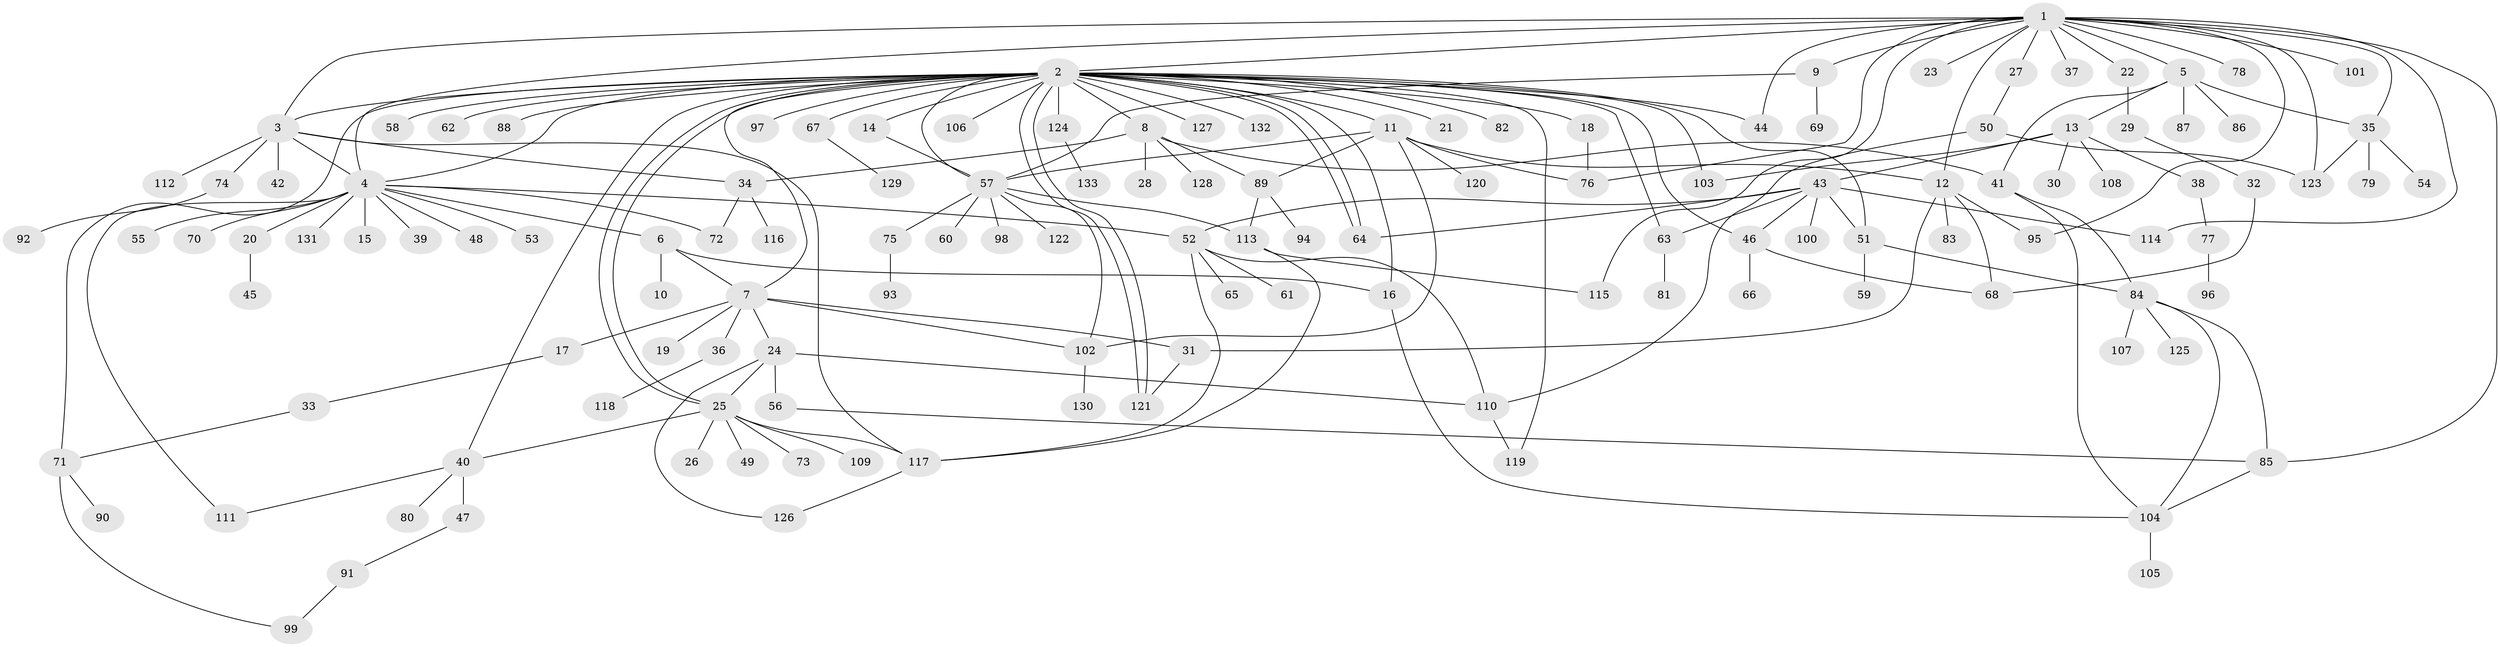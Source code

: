 // coarse degree distribution, {14: 0.025, 20: 0.025, 6: 0.075, 7: 0.1, 4: 0.15, 3: 0.15, 2: 0.225, 8: 0.05, 1: 0.2}
// Generated by graph-tools (version 1.1) at 2025/50/03/04/25 22:50:04]
// undirected, 133 vertices, 188 edges
graph export_dot {
  node [color=gray90,style=filled];
  1;
  2;
  3;
  4;
  5;
  6;
  7;
  8;
  9;
  10;
  11;
  12;
  13;
  14;
  15;
  16;
  17;
  18;
  19;
  20;
  21;
  22;
  23;
  24;
  25;
  26;
  27;
  28;
  29;
  30;
  31;
  32;
  33;
  34;
  35;
  36;
  37;
  38;
  39;
  40;
  41;
  42;
  43;
  44;
  45;
  46;
  47;
  48;
  49;
  50;
  51;
  52;
  53;
  54;
  55;
  56;
  57;
  58;
  59;
  60;
  61;
  62;
  63;
  64;
  65;
  66;
  67;
  68;
  69;
  70;
  71;
  72;
  73;
  74;
  75;
  76;
  77;
  78;
  79;
  80;
  81;
  82;
  83;
  84;
  85;
  86;
  87;
  88;
  89;
  90;
  91;
  92;
  93;
  94;
  95;
  96;
  97;
  98;
  99;
  100;
  101;
  102;
  103;
  104;
  105;
  106;
  107;
  108;
  109;
  110;
  111;
  112;
  113;
  114;
  115;
  116;
  117;
  118;
  119;
  120;
  121;
  122;
  123;
  124;
  125;
  126;
  127;
  128;
  129;
  130;
  131;
  132;
  133;
  1 -- 2;
  1 -- 3;
  1 -- 4;
  1 -- 5;
  1 -- 9;
  1 -- 12;
  1 -- 22;
  1 -- 23;
  1 -- 27;
  1 -- 35;
  1 -- 37;
  1 -- 44;
  1 -- 76;
  1 -- 78;
  1 -- 85;
  1 -- 95;
  1 -- 101;
  1 -- 114;
  1 -- 115;
  1 -- 123;
  2 -- 3;
  2 -- 4;
  2 -- 7;
  2 -- 8;
  2 -- 11;
  2 -- 14;
  2 -- 16;
  2 -- 18;
  2 -- 21;
  2 -- 25;
  2 -- 25;
  2 -- 40;
  2 -- 44;
  2 -- 46;
  2 -- 51;
  2 -- 57;
  2 -- 58;
  2 -- 62;
  2 -- 63;
  2 -- 64;
  2 -- 64;
  2 -- 67;
  2 -- 71;
  2 -- 82;
  2 -- 88;
  2 -- 97;
  2 -- 103;
  2 -- 106;
  2 -- 119;
  2 -- 121;
  2 -- 121;
  2 -- 124;
  2 -- 127;
  2 -- 132;
  3 -- 4;
  3 -- 34;
  3 -- 42;
  3 -- 74;
  3 -- 112;
  3 -- 117;
  4 -- 6;
  4 -- 15;
  4 -- 20;
  4 -- 39;
  4 -- 48;
  4 -- 52;
  4 -- 53;
  4 -- 55;
  4 -- 70;
  4 -- 72;
  4 -- 111;
  4 -- 131;
  5 -- 13;
  5 -- 35;
  5 -- 41;
  5 -- 86;
  5 -- 87;
  6 -- 7;
  6 -- 10;
  6 -- 16;
  7 -- 17;
  7 -- 19;
  7 -- 24;
  7 -- 31;
  7 -- 36;
  7 -- 102;
  8 -- 28;
  8 -- 34;
  8 -- 41;
  8 -- 89;
  8 -- 128;
  9 -- 57;
  9 -- 69;
  11 -- 12;
  11 -- 57;
  11 -- 76;
  11 -- 89;
  11 -- 102;
  11 -- 120;
  12 -- 31;
  12 -- 68;
  12 -- 83;
  12 -- 95;
  13 -- 30;
  13 -- 38;
  13 -- 43;
  13 -- 103;
  13 -- 108;
  14 -- 57;
  16 -- 104;
  17 -- 33;
  18 -- 76;
  20 -- 45;
  22 -- 29;
  24 -- 25;
  24 -- 56;
  24 -- 110;
  24 -- 126;
  25 -- 26;
  25 -- 40;
  25 -- 49;
  25 -- 73;
  25 -- 109;
  25 -- 117;
  27 -- 50;
  29 -- 32;
  31 -- 121;
  32 -- 68;
  33 -- 71;
  34 -- 72;
  34 -- 116;
  35 -- 54;
  35 -- 79;
  35 -- 123;
  36 -- 118;
  38 -- 77;
  40 -- 47;
  40 -- 80;
  40 -- 111;
  41 -- 84;
  41 -- 104;
  43 -- 46;
  43 -- 51;
  43 -- 52;
  43 -- 63;
  43 -- 64;
  43 -- 100;
  43 -- 114;
  46 -- 66;
  46 -- 68;
  47 -- 91;
  50 -- 110;
  50 -- 123;
  51 -- 59;
  51 -- 84;
  52 -- 61;
  52 -- 65;
  52 -- 110;
  52 -- 117;
  56 -- 85;
  57 -- 60;
  57 -- 75;
  57 -- 98;
  57 -- 102;
  57 -- 113;
  57 -- 122;
  63 -- 81;
  67 -- 129;
  71 -- 90;
  71 -- 99;
  74 -- 92;
  75 -- 93;
  77 -- 96;
  84 -- 85;
  84 -- 104;
  84 -- 107;
  84 -- 125;
  85 -- 104;
  89 -- 94;
  89 -- 113;
  91 -- 99;
  102 -- 130;
  104 -- 105;
  110 -- 119;
  113 -- 115;
  113 -- 117;
  117 -- 126;
  124 -- 133;
}
